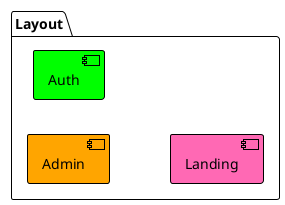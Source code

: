 @startuml
'https://plantuml.com/class-diagram
!theme plain
left to right direction

package Layout {
  [Admin] #Orange
  [Auth] #Lime
  [Landing]  #HotPink
}

@enduml

